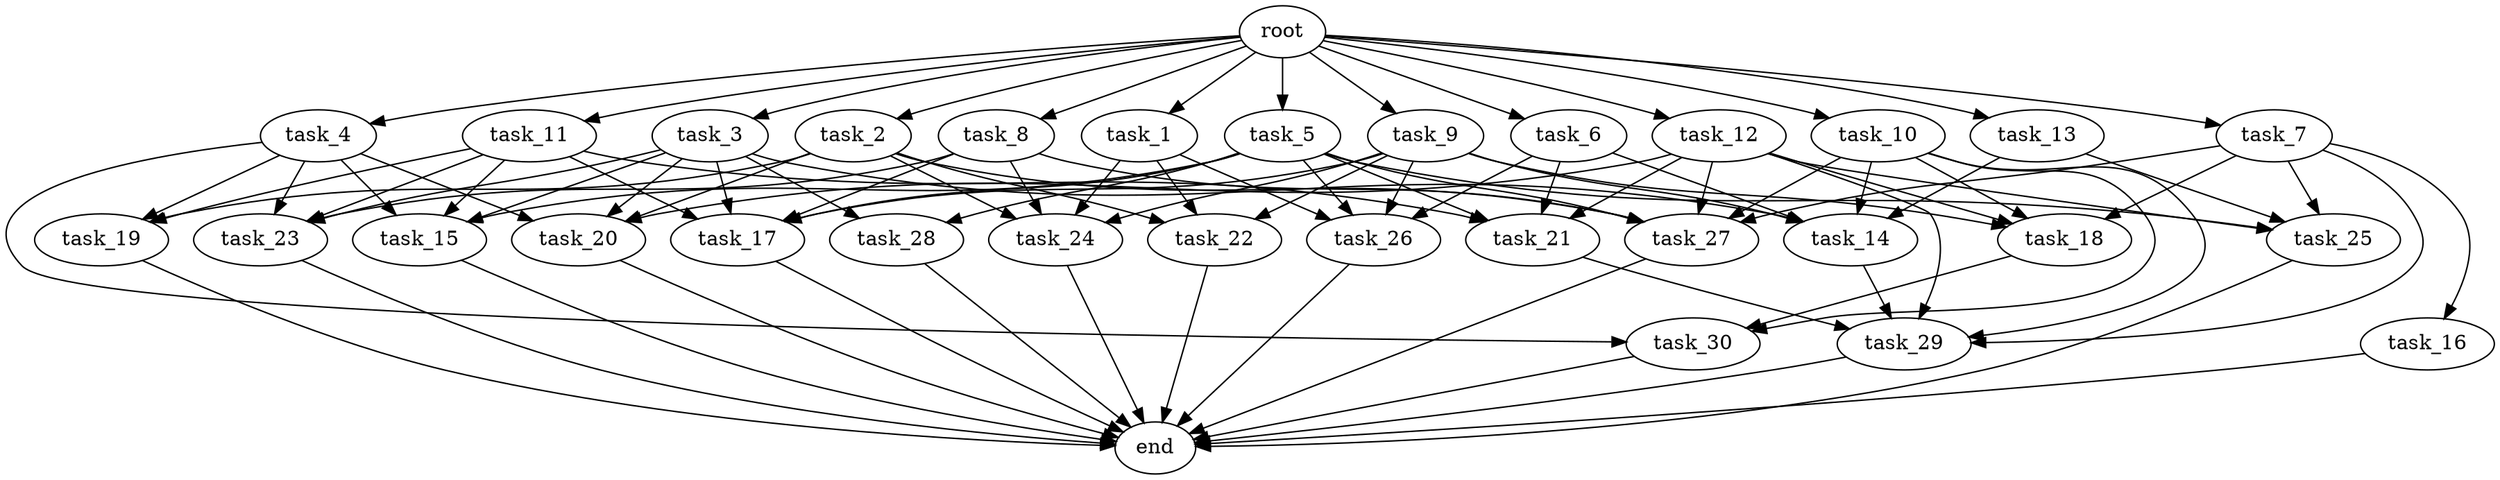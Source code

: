 digraph G {
  root [size="0.000000e+00"];
  task_1 [size="8.014769e+09"];
  task_2 [size="7.788988e+09"];
  task_3 [size="8.637040e+09"];
  task_4 [size="9.744279e+07"];
  task_5 [size="1.354588e+08"];
  task_6 [size="8.070055e+09"];
  task_7 [size="8.701726e+09"];
  task_8 [size="6.174989e+09"];
  task_9 [size="1.563282e+09"];
  task_10 [size="6.261638e+09"];
  task_11 [size="8.713622e+09"];
  task_12 [size="4.608169e+09"];
  task_13 [size="8.734141e+09"];
  task_14 [size="7.861530e+09"];
  task_15 [size="1.059222e+09"];
  task_16 [size="1.220662e+09"];
  task_17 [size="7.041772e+09"];
  task_18 [size="1.996014e+09"];
  task_19 [size="7.460895e+09"];
  task_20 [size="8.124748e+08"];
  task_21 [size="9.179471e+08"];
  task_22 [size="9.513968e+09"];
  task_23 [size="3.940751e+07"];
  task_24 [size="7.916136e+09"];
  task_25 [size="2.331524e+09"];
  task_26 [size="5.009363e+08"];
  task_27 [size="7.950402e+08"];
  task_28 [size="3.204729e+09"];
  task_29 [size="5.293805e+09"];
  task_30 [size="4.760965e+09"];
  end [size="0.000000e+00"];

  root -> task_1 [size="1.000000e-12"];
  root -> task_2 [size="1.000000e-12"];
  root -> task_3 [size="1.000000e-12"];
  root -> task_4 [size="1.000000e-12"];
  root -> task_5 [size="1.000000e-12"];
  root -> task_6 [size="1.000000e-12"];
  root -> task_7 [size="1.000000e-12"];
  root -> task_8 [size="1.000000e-12"];
  root -> task_9 [size="1.000000e-12"];
  root -> task_10 [size="1.000000e-12"];
  root -> task_11 [size="1.000000e-12"];
  root -> task_12 [size="1.000000e-12"];
  root -> task_13 [size="1.000000e-12"];
  task_1 -> task_22 [size="3.171323e+08"];
  task_1 -> task_24 [size="1.979034e+08"];
  task_1 -> task_26 [size="1.252341e+07"];
  task_2 -> task_19 [size="2.486965e+08"];
  task_2 -> task_20 [size="2.031187e+07"];
  task_2 -> task_22 [size="3.171323e+08"];
  task_2 -> task_24 [size="1.979034e+08"];
  task_2 -> task_27 [size="1.325067e+07"];
  task_3 -> task_14 [size="1.572306e+08"];
  task_3 -> task_15 [size="2.648054e+07"];
  task_3 -> task_17 [size="1.408354e+08"];
  task_3 -> task_20 [size="2.031187e+07"];
  task_3 -> task_23 [size="9.851878e+05"];
  task_3 -> task_28 [size="1.602365e+08"];
  task_4 -> task_15 [size="2.648054e+07"];
  task_4 -> task_19 [size="2.486965e+08"];
  task_4 -> task_20 [size="2.031187e+07"];
  task_4 -> task_23 [size="9.851878e+05"];
  task_4 -> task_30 [size="1.586988e+08"];
  task_5 -> task_15 [size="2.648054e+07"];
  task_5 -> task_17 [size="1.408354e+08"];
  task_5 -> task_21 [size="2.294868e+07"];
  task_5 -> task_25 [size="5.828811e+07"];
  task_5 -> task_26 [size="1.252341e+07"];
  task_5 -> task_27 [size="1.325067e+07"];
  task_5 -> task_28 [size="1.602365e+08"];
  task_6 -> task_14 [size="1.572306e+08"];
  task_6 -> task_21 [size="2.294868e+07"];
  task_6 -> task_26 [size="1.252341e+07"];
  task_7 -> task_16 [size="1.220662e+08"];
  task_7 -> task_18 [size="4.990034e+07"];
  task_7 -> task_25 [size="5.828811e+07"];
  task_7 -> task_27 [size="1.325067e+07"];
  task_7 -> task_29 [size="1.058761e+08"];
  task_8 -> task_17 [size="1.408354e+08"];
  task_8 -> task_23 [size="9.851878e+05"];
  task_8 -> task_24 [size="1.979034e+08"];
  task_8 -> task_27 [size="1.325067e+07"];
  task_9 -> task_14 [size="1.572306e+08"];
  task_9 -> task_17 [size="1.408354e+08"];
  task_9 -> task_18 [size="4.990034e+07"];
  task_9 -> task_22 [size="3.171323e+08"];
  task_9 -> task_24 [size="1.979034e+08"];
  task_9 -> task_26 [size="1.252341e+07"];
  task_10 -> task_14 [size="1.572306e+08"];
  task_10 -> task_18 [size="4.990034e+07"];
  task_10 -> task_27 [size="1.325067e+07"];
  task_10 -> task_29 [size="1.058761e+08"];
  task_10 -> task_30 [size="1.586988e+08"];
  task_11 -> task_15 [size="2.648054e+07"];
  task_11 -> task_17 [size="1.408354e+08"];
  task_11 -> task_19 [size="2.486965e+08"];
  task_11 -> task_21 [size="2.294868e+07"];
  task_11 -> task_23 [size="9.851878e+05"];
  task_12 -> task_18 [size="4.990034e+07"];
  task_12 -> task_20 [size="2.031187e+07"];
  task_12 -> task_21 [size="2.294868e+07"];
  task_12 -> task_25 [size="5.828811e+07"];
  task_12 -> task_27 [size="1.325067e+07"];
  task_12 -> task_29 [size="1.058761e+08"];
  task_13 -> task_14 [size="1.572306e+08"];
  task_13 -> task_25 [size="5.828811e+07"];
  task_14 -> task_29 [size="1.058761e+08"];
  task_15 -> end [size="1.000000e-12"];
  task_16 -> end [size="1.000000e-12"];
  task_17 -> end [size="1.000000e-12"];
  task_18 -> task_30 [size="1.586988e+08"];
  task_19 -> end [size="1.000000e-12"];
  task_20 -> end [size="1.000000e-12"];
  task_21 -> task_29 [size="1.058761e+08"];
  task_22 -> end [size="1.000000e-12"];
  task_23 -> end [size="1.000000e-12"];
  task_24 -> end [size="1.000000e-12"];
  task_25 -> end [size="1.000000e-12"];
  task_26 -> end [size="1.000000e-12"];
  task_27 -> end [size="1.000000e-12"];
  task_28 -> end [size="1.000000e-12"];
  task_29 -> end [size="1.000000e-12"];
  task_30 -> end [size="1.000000e-12"];
}
